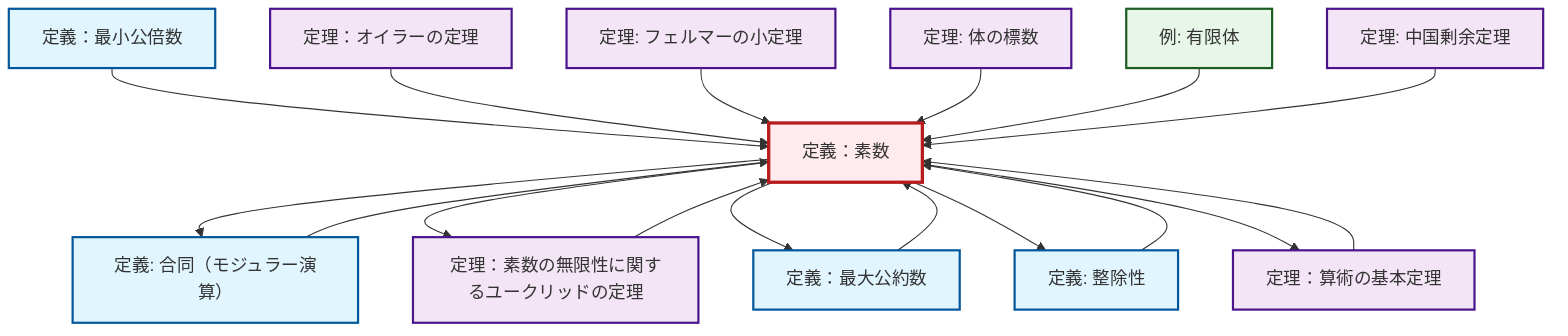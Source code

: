 graph TD
    classDef definition fill:#e1f5fe,stroke:#01579b,stroke-width:2px
    classDef theorem fill:#f3e5f5,stroke:#4a148c,stroke-width:2px
    classDef axiom fill:#fff3e0,stroke:#e65100,stroke-width:2px
    classDef example fill:#e8f5e9,stroke:#1b5e20,stroke-width:2px
    classDef current fill:#ffebee,stroke:#b71c1c,stroke-width:3px
    thm-euler["定理：オイラーの定理"]:::theorem
    def-prime["定義：素数"]:::definition
    def-gcd["定義：最大公約数"]:::definition
    thm-chinese-remainder["定理: 中国剰余定理"]:::theorem
    ex-finite-field["例: 有限体"]:::example
    thm-field-characteristic["定理: 体の標数"]:::theorem
    def-congruence["定義: 合同（モジュラー演算）"]:::definition
    thm-fundamental-arithmetic["定理：算術の基本定理"]:::theorem
    thm-fermat-little["定理: フェルマーの小定理"]:::theorem
    def-lcm["定義：最小公倍数"]:::definition
    def-divisibility["定義: 整除性"]:::definition
    thm-euclid-infinitude-primes["定理：素数の無限性に関するユークリッドの定理"]:::theorem
    def-lcm --> def-prime
    thm-fundamental-arithmetic --> def-prime
    def-prime --> def-congruence
    thm-euclid-infinitude-primes --> def-prime
    thm-euler --> def-prime
    def-prime --> thm-euclid-infinitude-primes
    thm-fermat-little --> def-prime
    def-congruence --> def-prime
    def-prime --> def-gcd
    thm-field-characteristic --> def-prime
    ex-finite-field --> def-prime
    thm-chinese-remainder --> def-prime
    def-gcd --> def-prime
    def-divisibility --> def-prime
    def-prime --> def-divisibility
    def-prime --> thm-fundamental-arithmetic
    class def-prime current